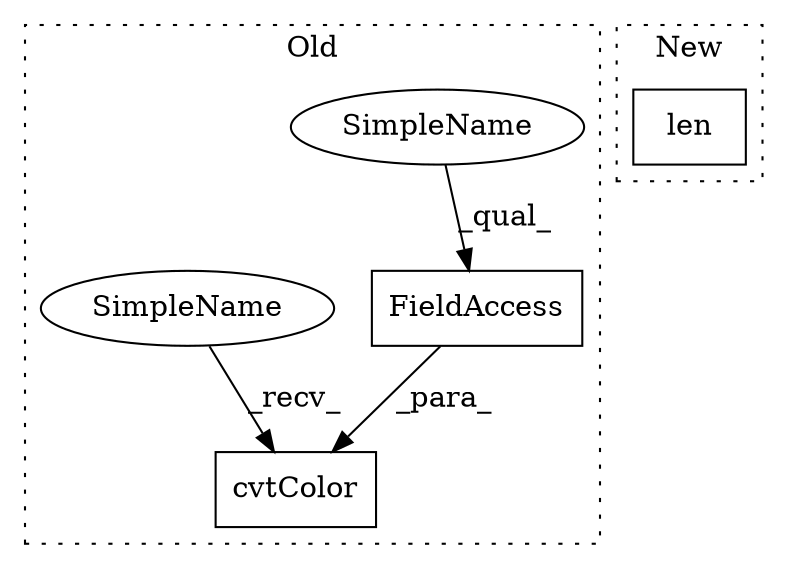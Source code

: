 digraph G {
subgraph cluster0 {
1 [label="cvtColor" a="32" s="10028,10065" l="9,1" shape="box"];
3 [label="FieldAccess" a="22" s="10048" l="17" shape="box"];
4 [label="SimpleName" a="42" s="10048" l="3" shape="ellipse"];
5 [label="SimpleName" a="42" s="10024" l="3" shape="ellipse"];
label = "Old";
style="dotted";
}
subgraph cluster1 {
2 [label="len" a="32" s="8111,8123" l="4,1" shape="box"];
label = "New";
style="dotted";
}
3 -> 1 [label="_para_"];
4 -> 3 [label="_qual_"];
5 -> 1 [label="_recv_"];
}